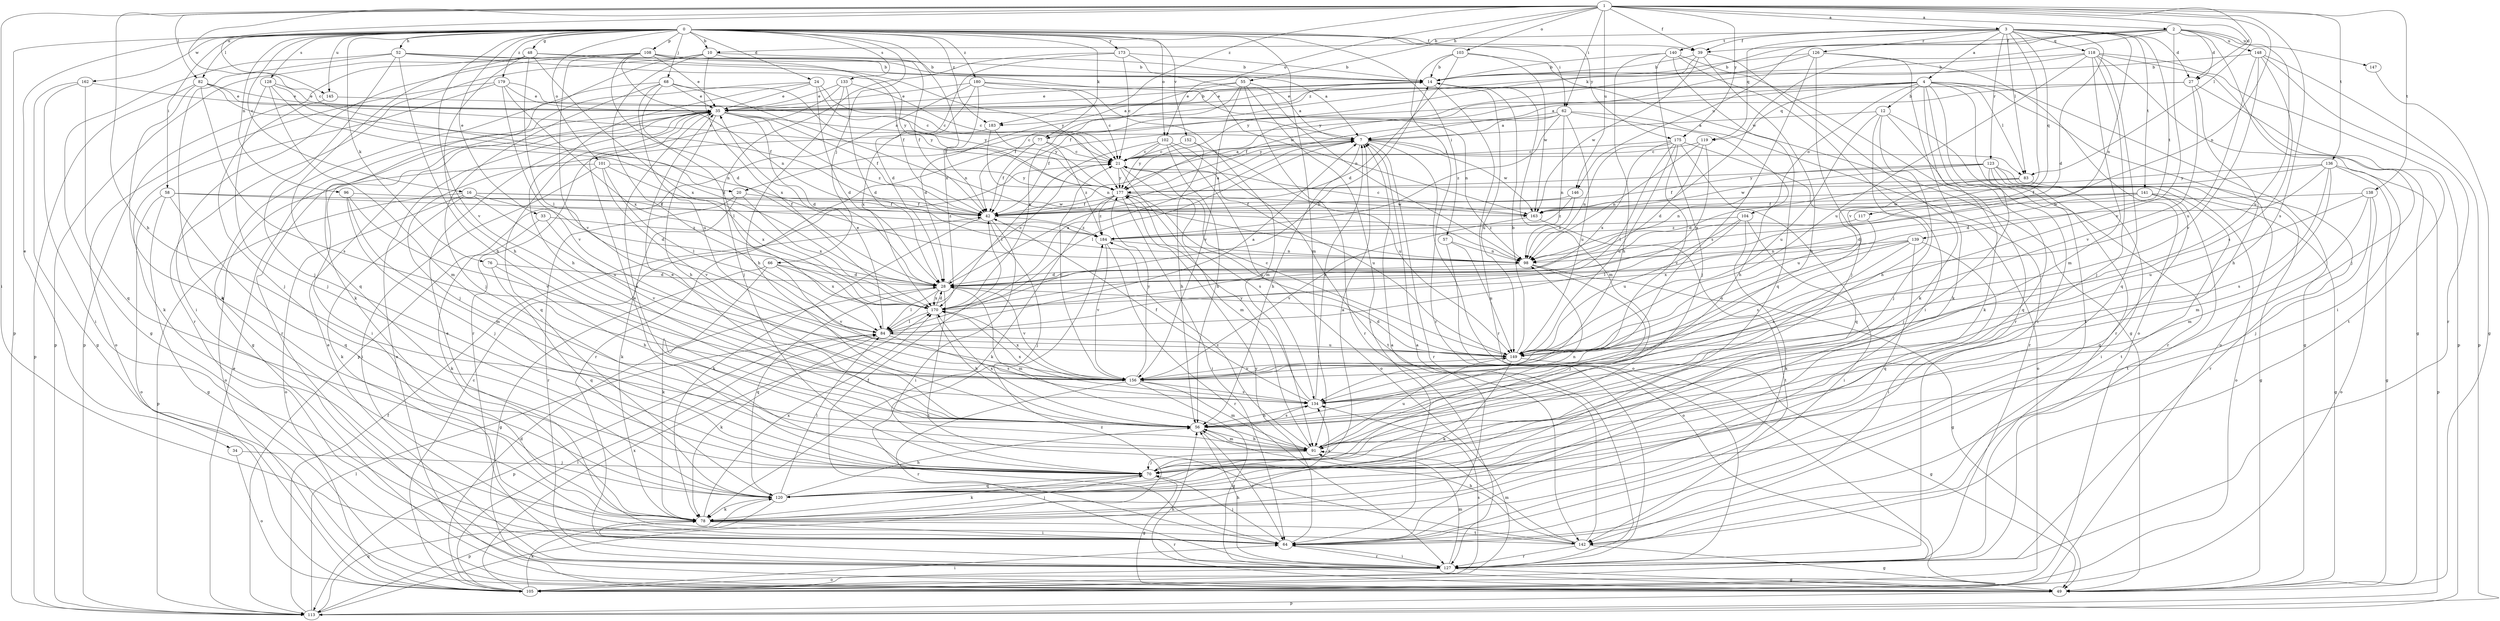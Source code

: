 strict digraph  {
0;
1;
2;
3;
4;
7;
10;
12;
14;
16;
20;
21;
24;
27;
28;
33;
34;
35;
39;
42;
48;
49;
52;
55;
56;
57;
58;
62;
64;
66;
68;
70;
76;
77;
78;
82;
83;
84;
91;
96;
98;
101;
102;
103;
104;
105;
108;
113;
117;
118;
119;
120;
123;
126;
127;
128;
133;
134;
136;
138;
139;
140;
141;
142;
145;
146;
147;
148;
149;
152;
156;
162;
163;
170;
173;
175;
177;
179;
180;
183;
184;
0 -> 10  [label=b];
0 -> 16  [label=c];
0 -> 24  [label=d];
0 -> 33  [label=e];
0 -> 34  [label=e];
0 -> 39  [label=f];
0 -> 48  [label=g];
0 -> 52  [label=h];
0 -> 57  [label=i];
0 -> 58  [label=i];
0 -> 62  [label=i];
0 -> 66  [label=j];
0 -> 68  [label=j];
0 -> 76  [label=k];
0 -> 77  [label=k];
0 -> 82  [label=l];
0 -> 91  [label=m];
0 -> 96  [label=n];
0 -> 101  [label=o];
0 -> 102  [label=o];
0 -> 108  [label=p];
0 -> 113  [label=p];
0 -> 128  [label=s];
0 -> 133  [label=s];
0 -> 145  [label=u];
0 -> 152  [label=v];
0 -> 156  [label=v];
0 -> 162  [label=w];
0 -> 170  [label=x];
0 -> 173  [label=y];
0 -> 175  [label=y];
0 -> 179  [label=z];
0 -> 180  [label=z];
0 -> 183  [label=z];
1 -> 2  [label=a];
1 -> 3  [label=a];
1 -> 20  [label=c];
1 -> 27  [label=d];
1 -> 39  [label=f];
1 -> 55  [label=h];
1 -> 56  [label=h];
1 -> 62  [label=i];
1 -> 64  [label=i];
1 -> 82  [label=l];
1 -> 83  [label=l];
1 -> 98  [label=n];
1 -> 102  [label=o];
1 -> 103  [label=o];
1 -> 134  [label=s];
1 -> 136  [label=t];
1 -> 138  [label=t];
1 -> 145  [label=u];
1 -> 146  [label=u];
1 -> 175  [label=y];
1 -> 183  [label=z];
2 -> 27  [label=d];
2 -> 39  [label=f];
2 -> 70  [label=j];
2 -> 77  [label=k];
2 -> 146  [label=u];
2 -> 147  [label=u];
2 -> 148  [label=u];
2 -> 149  [label=u];
2 -> 156  [label=v];
2 -> 163  [label=w];
3 -> 4  [label=a];
3 -> 10  [label=b];
3 -> 27  [label=d];
3 -> 28  [label=d];
3 -> 39  [label=f];
3 -> 83  [label=l];
3 -> 98  [label=n];
3 -> 117  [label=q];
3 -> 118  [label=q];
3 -> 119  [label=q];
3 -> 123  [label=r];
3 -> 126  [label=r];
3 -> 139  [label=t];
3 -> 140  [label=t];
3 -> 141  [label=t];
3 -> 156  [label=v];
4 -> 12  [label=b];
4 -> 20  [label=c];
4 -> 35  [label=e];
4 -> 42  [label=f];
4 -> 49  [label=g];
4 -> 64  [label=i];
4 -> 78  [label=k];
4 -> 83  [label=l];
4 -> 104  [label=o];
4 -> 105  [label=o];
4 -> 119  [label=q];
4 -> 127  [label=r];
4 -> 142  [label=t];
4 -> 183  [label=z];
7 -> 21  [label=c];
7 -> 56  [label=h];
7 -> 83  [label=l];
7 -> 84  [label=l];
7 -> 105  [label=o];
7 -> 127  [label=r];
7 -> 163  [label=w];
10 -> 14  [label=b];
10 -> 42  [label=f];
10 -> 78  [label=k];
10 -> 84  [label=l];
10 -> 127  [label=r];
10 -> 170  [label=x];
12 -> 7  [label=a];
12 -> 56  [label=h];
12 -> 70  [label=j];
12 -> 120  [label=q];
12 -> 127  [label=r];
12 -> 149  [label=u];
14 -> 35  [label=e];
14 -> 42  [label=f];
14 -> 91  [label=m];
14 -> 127  [label=r];
14 -> 149  [label=u];
16 -> 28  [label=d];
16 -> 42  [label=f];
16 -> 78  [label=k];
16 -> 105  [label=o];
16 -> 113  [label=p];
16 -> 149  [label=u];
16 -> 163  [label=w];
20 -> 42  [label=f];
20 -> 78  [label=k];
20 -> 127  [label=r];
20 -> 170  [label=x];
21 -> 7  [label=a];
21 -> 91  [label=m];
21 -> 134  [label=s];
21 -> 149  [label=u];
21 -> 177  [label=y];
24 -> 21  [label=c];
24 -> 28  [label=d];
24 -> 35  [label=e];
24 -> 56  [label=h];
24 -> 127  [label=r];
24 -> 177  [label=y];
27 -> 7  [label=a];
27 -> 35  [label=e];
27 -> 56  [label=h];
27 -> 142  [label=t];
27 -> 156  [label=v];
28 -> 21  [label=c];
28 -> 84  [label=l];
28 -> 91  [label=m];
28 -> 120  [label=q];
28 -> 142  [label=t];
28 -> 156  [label=v];
28 -> 170  [label=x];
33 -> 78  [label=k];
33 -> 156  [label=v];
33 -> 184  [label=z];
34 -> 70  [label=j];
34 -> 105  [label=o];
35 -> 7  [label=a];
35 -> 14  [label=b];
35 -> 28  [label=d];
35 -> 42  [label=f];
35 -> 56  [label=h];
35 -> 64  [label=i];
35 -> 120  [label=q];
35 -> 184  [label=z];
39 -> 14  [label=b];
39 -> 42  [label=f];
39 -> 56  [label=h];
39 -> 78  [label=k];
39 -> 163  [label=w];
42 -> 7  [label=a];
42 -> 64  [label=i];
42 -> 70  [label=j];
42 -> 78  [label=k];
42 -> 184  [label=z];
48 -> 14  [label=b];
48 -> 56  [label=h];
48 -> 84  [label=l];
48 -> 113  [label=p];
48 -> 120  [label=q];
48 -> 170  [label=x];
48 -> 177  [label=y];
49 -> 35  [label=e];
49 -> 56  [label=h];
49 -> 113  [label=p];
52 -> 14  [label=b];
52 -> 49  [label=g];
52 -> 56  [label=h];
52 -> 70  [label=j];
52 -> 78  [label=k];
52 -> 163  [label=w];
52 -> 177  [label=y];
55 -> 7  [label=a];
55 -> 28  [label=d];
55 -> 35  [label=e];
55 -> 64  [label=i];
55 -> 127  [label=r];
55 -> 156  [label=v];
55 -> 170  [label=x];
56 -> 35  [label=e];
56 -> 64  [label=i];
56 -> 91  [label=m];
56 -> 134  [label=s];
56 -> 170  [label=x];
57 -> 98  [label=n];
57 -> 105  [label=o];
57 -> 149  [label=u];
58 -> 42  [label=f];
58 -> 49  [label=g];
58 -> 105  [label=o];
58 -> 120  [label=q];
58 -> 184  [label=z];
62 -> 7  [label=a];
62 -> 42  [label=f];
62 -> 56  [label=h];
62 -> 98  [label=n];
62 -> 127  [label=r];
62 -> 149  [label=u];
62 -> 177  [label=y];
62 -> 184  [label=z];
64 -> 7  [label=a];
64 -> 42  [label=f];
64 -> 70  [label=j];
64 -> 127  [label=r];
64 -> 177  [label=y];
66 -> 28  [label=d];
66 -> 49  [label=g];
66 -> 78  [label=k];
66 -> 156  [label=v];
66 -> 170  [label=x];
68 -> 35  [label=e];
68 -> 49  [label=g];
68 -> 70  [label=j];
68 -> 84  [label=l];
68 -> 98  [label=n];
68 -> 149  [label=u];
68 -> 177  [label=y];
70 -> 7  [label=a];
70 -> 35  [label=e];
70 -> 49  [label=g];
70 -> 78  [label=k];
70 -> 120  [label=q];
76 -> 28  [label=d];
76 -> 56  [label=h];
76 -> 120  [label=q];
77 -> 21  [label=c];
77 -> 42  [label=f];
77 -> 127  [label=r];
77 -> 184  [label=z];
78 -> 64  [label=i];
78 -> 70  [label=j];
78 -> 127  [label=r];
78 -> 142  [label=t];
78 -> 170  [label=x];
82 -> 21  [label=c];
82 -> 35  [label=e];
82 -> 42  [label=f];
82 -> 113  [label=p];
82 -> 120  [label=q];
82 -> 134  [label=s];
83 -> 28  [label=d];
83 -> 98  [label=n];
83 -> 127  [label=r];
83 -> 149  [label=u];
84 -> 7  [label=a];
84 -> 35  [label=e];
84 -> 78  [label=k];
84 -> 113  [label=p];
84 -> 134  [label=s];
84 -> 149  [label=u];
91 -> 35  [label=e];
91 -> 56  [label=h];
91 -> 70  [label=j];
91 -> 98  [label=n];
91 -> 149  [label=u];
91 -> 184  [label=z];
96 -> 42  [label=f];
96 -> 70  [label=j];
96 -> 91  [label=m];
96 -> 156  [label=v];
98 -> 28  [label=d];
98 -> 49  [label=g];
98 -> 70  [label=j];
101 -> 64  [label=i];
101 -> 84  [label=l];
101 -> 105  [label=o];
101 -> 156  [label=v];
101 -> 170  [label=x];
101 -> 177  [label=y];
102 -> 21  [label=c];
102 -> 56  [label=h];
102 -> 84  [label=l];
102 -> 105  [label=o];
102 -> 142  [label=t];
102 -> 177  [label=y];
103 -> 14  [label=b];
103 -> 28  [label=d];
103 -> 49  [label=g];
103 -> 127  [label=r];
103 -> 163  [label=w];
104 -> 64  [label=i];
104 -> 78  [label=k];
104 -> 84  [label=l];
104 -> 149  [label=u];
104 -> 184  [label=z];
105 -> 21  [label=c];
105 -> 28  [label=d];
105 -> 64  [label=i];
105 -> 78  [label=k];
105 -> 84  [label=l];
105 -> 134  [label=s];
105 -> 170  [label=x];
108 -> 7  [label=a];
108 -> 14  [label=b];
108 -> 28  [label=d];
108 -> 35  [label=e];
108 -> 42  [label=f];
108 -> 64  [label=i];
108 -> 98  [label=n];
108 -> 113  [label=p];
108 -> 156  [label=v];
113 -> 35  [label=e];
113 -> 42  [label=f];
113 -> 84  [label=l];
113 -> 120  [label=q];
113 -> 184  [label=z];
117 -> 134  [label=s];
117 -> 184  [label=z];
118 -> 14  [label=b];
118 -> 49  [label=g];
118 -> 64  [label=i];
118 -> 70  [label=j];
118 -> 91  [label=m];
118 -> 113  [label=p];
118 -> 120  [label=q];
118 -> 149  [label=u];
118 -> 177  [label=y];
119 -> 21  [label=c];
119 -> 28  [label=d];
119 -> 98  [label=n];
119 -> 170  [label=x];
120 -> 56  [label=h];
120 -> 78  [label=k];
120 -> 84  [label=l];
120 -> 113  [label=p];
120 -> 134  [label=s];
123 -> 42  [label=f];
123 -> 49  [label=g];
123 -> 64  [label=i];
123 -> 70  [label=j];
123 -> 105  [label=o];
123 -> 142  [label=t];
123 -> 163  [label=w];
123 -> 177  [label=y];
126 -> 14  [label=b];
126 -> 70  [label=j];
126 -> 78  [label=k];
126 -> 105  [label=o];
126 -> 134  [label=s];
126 -> 177  [label=y];
127 -> 35  [label=e];
127 -> 49  [label=g];
127 -> 56  [label=h];
127 -> 64  [label=i];
127 -> 91  [label=m];
127 -> 105  [label=o];
128 -> 28  [label=d];
128 -> 35  [label=e];
128 -> 70  [label=j];
128 -> 91  [label=m];
128 -> 98  [label=n];
133 -> 21  [label=c];
133 -> 28  [label=d];
133 -> 35  [label=e];
133 -> 56  [label=h];
133 -> 127  [label=r];
134 -> 7  [label=a];
134 -> 42  [label=f];
134 -> 56  [label=h];
134 -> 170  [label=x];
134 -> 177  [label=y];
136 -> 28  [label=d];
136 -> 42  [label=f];
136 -> 49  [label=g];
136 -> 91  [label=m];
136 -> 113  [label=p];
136 -> 134  [label=s];
136 -> 177  [label=y];
138 -> 70  [label=j];
138 -> 91  [label=m];
138 -> 105  [label=o];
138 -> 149  [label=u];
138 -> 163  [label=w];
139 -> 64  [label=i];
139 -> 98  [label=n];
139 -> 120  [label=q];
139 -> 134  [label=s];
139 -> 149  [label=u];
139 -> 170  [label=x];
140 -> 14  [label=b];
140 -> 56  [label=h];
140 -> 64  [label=i];
140 -> 70  [label=j];
140 -> 120  [label=q];
140 -> 127  [label=r];
141 -> 28  [label=d];
141 -> 42  [label=f];
141 -> 49  [label=g];
141 -> 120  [label=q];
141 -> 142  [label=t];
141 -> 163  [label=w];
142 -> 7  [label=a];
142 -> 35  [label=e];
142 -> 49  [label=g];
142 -> 56  [label=h];
142 -> 91  [label=m];
142 -> 127  [label=r];
145 -> 7  [label=a];
145 -> 70  [label=j];
146 -> 42  [label=f];
146 -> 98  [label=n];
146 -> 184  [label=z];
147 -> 49  [label=g];
148 -> 14  [label=b];
148 -> 113  [label=p];
148 -> 127  [label=r];
148 -> 134  [label=s];
148 -> 149  [label=u];
148 -> 156  [label=v];
149 -> 14  [label=b];
149 -> 21  [label=c];
149 -> 28  [label=d];
149 -> 49  [label=g];
149 -> 78  [label=k];
149 -> 156  [label=v];
152 -> 21  [label=c];
152 -> 56  [label=h];
152 -> 149  [label=u];
156 -> 21  [label=c];
156 -> 49  [label=g];
156 -> 91  [label=m];
156 -> 127  [label=r];
156 -> 134  [label=s];
156 -> 170  [label=x];
156 -> 177  [label=y];
162 -> 35  [label=e];
162 -> 49  [label=g];
162 -> 64  [label=i];
162 -> 120  [label=q];
163 -> 21  [label=c];
163 -> 142  [label=t];
163 -> 156  [label=v];
170 -> 7  [label=a];
170 -> 14  [label=b];
170 -> 28  [label=d];
170 -> 56  [label=h];
170 -> 84  [label=l];
173 -> 14  [label=b];
173 -> 21  [label=c];
173 -> 28  [label=d];
173 -> 70  [label=j];
173 -> 98  [label=n];
175 -> 21  [label=c];
175 -> 84  [label=l];
175 -> 98  [label=n];
175 -> 105  [label=o];
175 -> 120  [label=q];
175 -> 149  [label=u];
175 -> 156  [label=v];
175 -> 170  [label=x];
177 -> 42  [label=f];
177 -> 64  [label=i];
177 -> 78  [label=k];
177 -> 149  [label=u];
177 -> 163  [label=w];
177 -> 184  [label=z];
179 -> 21  [label=c];
179 -> 35  [label=e];
179 -> 78  [label=k];
179 -> 105  [label=o];
179 -> 156  [label=v];
179 -> 170  [label=x];
180 -> 21  [label=c];
180 -> 35  [label=e];
180 -> 42  [label=f];
180 -> 91  [label=m];
180 -> 98  [label=n];
180 -> 113  [label=p];
180 -> 170  [label=x];
183 -> 70  [label=j];
183 -> 98  [label=n];
183 -> 177  [label=y];
184 -> 98  [label=n];
184 -> 127  [label=r];
184 -> 156  [label=v];
}
